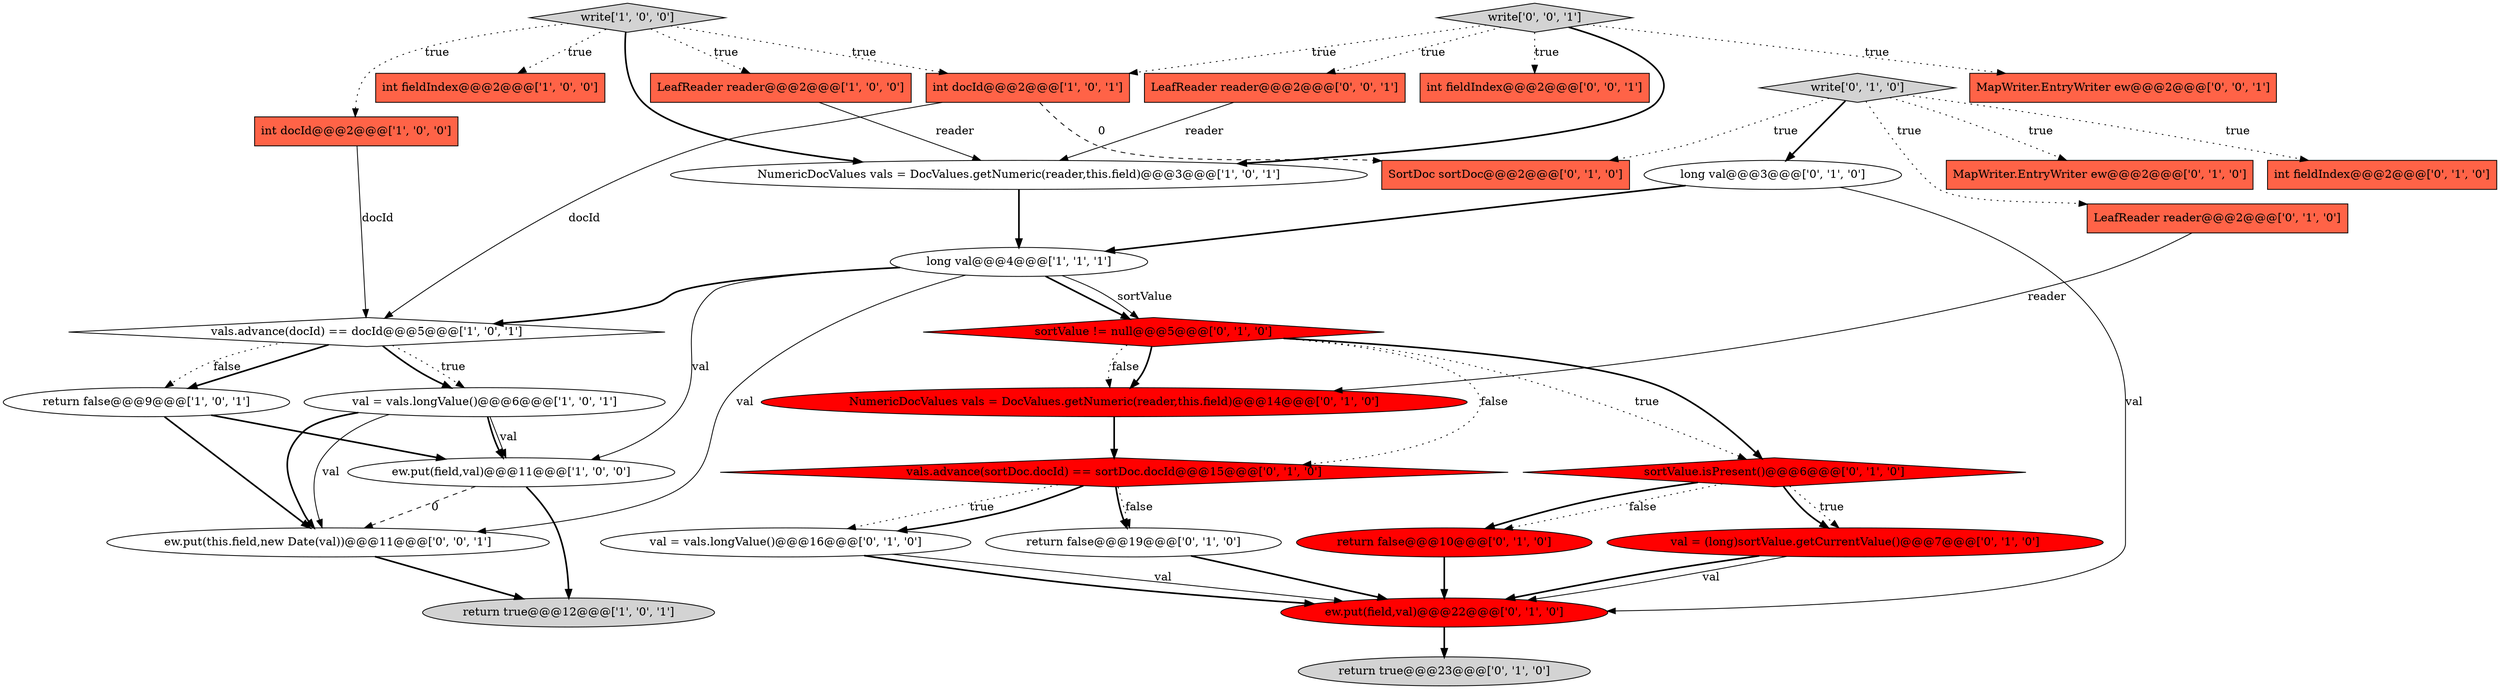 digraph {
31 [style = filled, label = "int fieldIndex@@@2@@@['0', '0', '1']", fillcolor = tomato, shape = box image = "AAA0AAABBB3BBB"];
18 [style = filled, label = "sortValue.isPresent()@@@6@@@['0', '1', '0']", fillcolor = red, shape = diamond image = "AAA1AAABBB2BBB"];
1 [style = filled, label = "int docId@@@2@@@['1', '0', '0']", fillcolor = tomato, shape = box image = "AAA0AAABBB1BBB"];
28 [style = filled, label = "ew.put(this.field,new Date(val))@@@11@@@['0', '0', '1']", fillcolor = white, shape = ellipse image = "AAA0AAABBB3BBB"];
8 [style = filled, label = "val = vals.longValue()@@@6@@@['1', '0', '1']", fillcolor = white, shape = ellipse image = "AAA0AAABBB1BBB"];
0 [style = filled, label = "write['1', '0', '0']", fillcolor = lightgray, shape = diamond image = "AAA0AAABBB1BBB"];
16 [style = filled, label = "MapWriter.EntryWriter ew@@@2@@@['0', '1', '0']", fillcolor = tomato, shape = box image = "AAA0AAABBB2BBB"];
25 [style = filled, label = "return false@@@10@@@['0', '1', '0']", fillcolor = red, shape = ellipse image = "AAA1AAABBB2BBB"];
5 [style = filled, label = "return true@@@12@@@['1', '0', '1']", fillcolor = lightgray, shape = ellipse image = "AAA0AAABBB1BBB"];
26 [style = filled, label = "SortDoc sortDoc@@@2@@@['0', '1', '0']", fillcolor = tomato, shape = box image = "AAA1AAABBB2BBB"];
12 [style = filled, label = "return true@@@23@@@['0', '1', '0']", fillcolor = lightgray, shape = ellipse image = "AAA0AAABBB2BBB"];
20 [style = filled, label = "val = (long)sortValue.getCurrentValue()@@@7@@@['0', '1', '0']", fillcolor = red, shape = ellipse image = "AAA1AAABBB2BBB"];
17 [style = filled, label = "int fieldIndex@@@2@@@['0', '1', '0']", fillcolor = tomato, shape = box image = "AAA0AAABBB2BBB"];
6 [style = filled, label = "long val@@@4@@@['1', '1', '1']", fillcolor = white, shape = ellipse image = "AAA0AAABBB1BBB"];
11 [style = filled, label = "return false@@@9@@@['1', '0', '1']", fillcolor = white, shape = ellipse image = "AAA0AAABBB1BBB"];
23 [style = filled, label = "write['0', '1', '0']", fillcolor = lightgray, shape = diamond image = "AAA0AAABBB2BBB"];
22 [style = filled, label = "sortValue != null@@@5@@@['0', '1', '0']", fillcolor = red, shape = diamond image = "AAA1AAABBB2BBB"];
21 [style = filled, label = "NumericDocValues vals = DocValues.getNumeric(reader,this.field)@@@14@@@['0', '1', '0']", fillcolor = red, shape = ellipse image = "AAA1AAABBB2BBB"];
7 [style = filled, label = "vals.advance(docId) == docId@@@5@@@['1', '0', '1']", fillcolor = white, shape = diamond image = "AAA0AAABBB1BBB"];
24 [style = filled, label = "vals.advance(sortDoc.docId) == sortDoc.docId@@@15@@@['0', '1', '0']", fillcolor = red, shape = diamond image = "AAA1AAABBB2BBB"];
2 [style = filled, label = "NumericDocValues vals = DocValues.getNumeric(reader,this.field)@@@3@@@['1', '0', '1']", fillcolor = white, shape = ellipse image = "AAA0AAABBB1BBB"];
29 [style = filled, label = "write['0', '0', '1']", fillcolor = lightgray, shape = diamond image = "AAA0AAABBB3BBB"];
13 [style = filled, label = "LeafReader reader@@@2@@@['0', '1', '0']", fillcolor = tomato, shape = box image = "AAA0AAABBB2BBB"];
3 [style = filled, label = "LeafReader reader@@@2@@@['1', '0', '0']", fillcolor = tomato, shape = box image = "AAA0AAABBB1BBB"];
27 [style = filled, label = "ew.put(field,val)@@@22@@@['0', '1', '0']", fillcolor = red, shape = ellipse image = "AAA1AAABBB2BBB"];
9 [style = filled, label = "ew.put(field,val)@@@11@@@['1', '0', '0']", fillcolor = white, shape = ellipse image = "AAA0AAABBB1BBB"];
32 [style = filled, label = "LeafReader reader@@@2@@@['0', '0', '1']", fillcolor = tomato, shape = box image = "AAA0AAABBB3BBB"];
4 [style = filled, label = "int fieldIndex@@@2@@@['1', '0', '0']", fillcolor = tomato, shape = box image = "AAA0AAABBB1BBB"];
19 [style = filled, label = "long val@@@3@@@['0', '1', '0']", fillcolor = white, shape = ellipse image = "AAA0AAABBB2BBB"];
14 [style = filled, label = "val = vals.longValue()@@@16@@@['0', '1', '0']", fillcolor = white, shape = ellipse image = "AAA0AAABBB2BBB"];
30 [style = filled, label = "MapWriter.EntryWriter ew@@@2@@@['0', '0', '1']", fillcolor = tomato, shape = box image = "AAA0AAABBB3BBB"];
10 [style = filled, label = "int docId@@@2@@@['1', '0', '1']", fillcolor = tomato, shape = box image = "AAA0AAABBB1BBB"];
15 [style = filled, label = "return false@@@19@@@['0', '1', '0']", fillcolor = white, shape = ellipse image = "AAA0AAABBB2BBB"];
3->2 [style = solid, label="reader"];
23->16 [style = dotted, label="true"];
11->28 [style = bold, label=""];
8->28 [style = bold, label=""];
29->10 [style = dotted, label="true"];
18->25 [style = dotted, label="false"];
7->11 [style = bold, label=""];
28->5 [style = bold, label=""];
22->18 [style = dotted, label="true"];
24->14 [style = dotted, label="true"];
27->12 [style = bold, label=""];
0->10 [style = dotted, label="true"];
14->27 [style = solid, label="val"];
6->22 [style = bold, label=""];
2->6 [style = bold, label=""];
0->2 [style = bold, label=""];
0->4 [style = dotted, label="true"];
9->28 [style = dashed, label="0"];
22->24 [style = dotted, label="false"];
22->21 [style = bold, label=""];
6->28 [style = solid, label="val"];
21->24 [style = bold, label=""];
7->11 [style = dotted, label="false"];
22->21 [style = dotted, label="false"];
18->20 [style = dotted, label="true"];
7->8 [style = bold, label=""];
11->9 [style = bold, label=""];
19->6 [style = bold, label=""];
24->14 [style = bold, label=""];
1->7 [style = solid, label="docId"];
20->27 [style = bold, label=""];
13->21 [style = solid, label="reader"];
25->27 [style = bold, label=""];
18->20 [style = bold, label=""];
22->18 [style = bold, label=""];
6->22 [style = solid, label="sortValue"];
29->2 [style = bold, label=""];
23->26 [style = dotted, label="true"];
8->28 [style = solid, label="val"];
24->15 [style = dotted, label="false"];
10->26 [style = dashed, label="0"];
6->9 [style = solid, label="val"];
23->19 [style = bold, label=""];
23->13 [style = dotted, label="true"];
32->2 [style = solid, label="reader"];
8->9 [style = bold, label=""];
18->25 [style = bold, label=""];
29->30 [style = dotted, label="true"];
9->5 [style = bold, label=""];
19->27 [style = solid, label="val"];
29->31 [style = dotted, label="true"];
14->27 [style = bold, label=""];
0->3 [style = dotted, label="true"];
8->9 [style = solid, label="val"];
6->7 [style = bold, label=""];
23->17 [style = dotted, label="true"];
10->7 [style = solid, label="docId"];
15->27 [style = bold, label=""];
7->8 [style = dotted, label="true"];
20->27 [style = solid, label="val"];
29->32 [style = dotted, label="true"];
0->1 [style = dotted, label="true"];
24->15 [style = bold, label=""];
}
